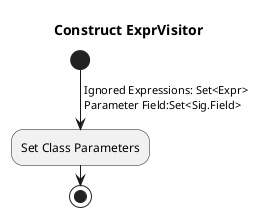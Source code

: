 @startuml
title Construct ExprVisitor
start
 ->Ignored Expressions: Set<Expr>
 Parameter Field:Set<Sig.Field>;
 :Set Class Parameters;
stop
@enduml